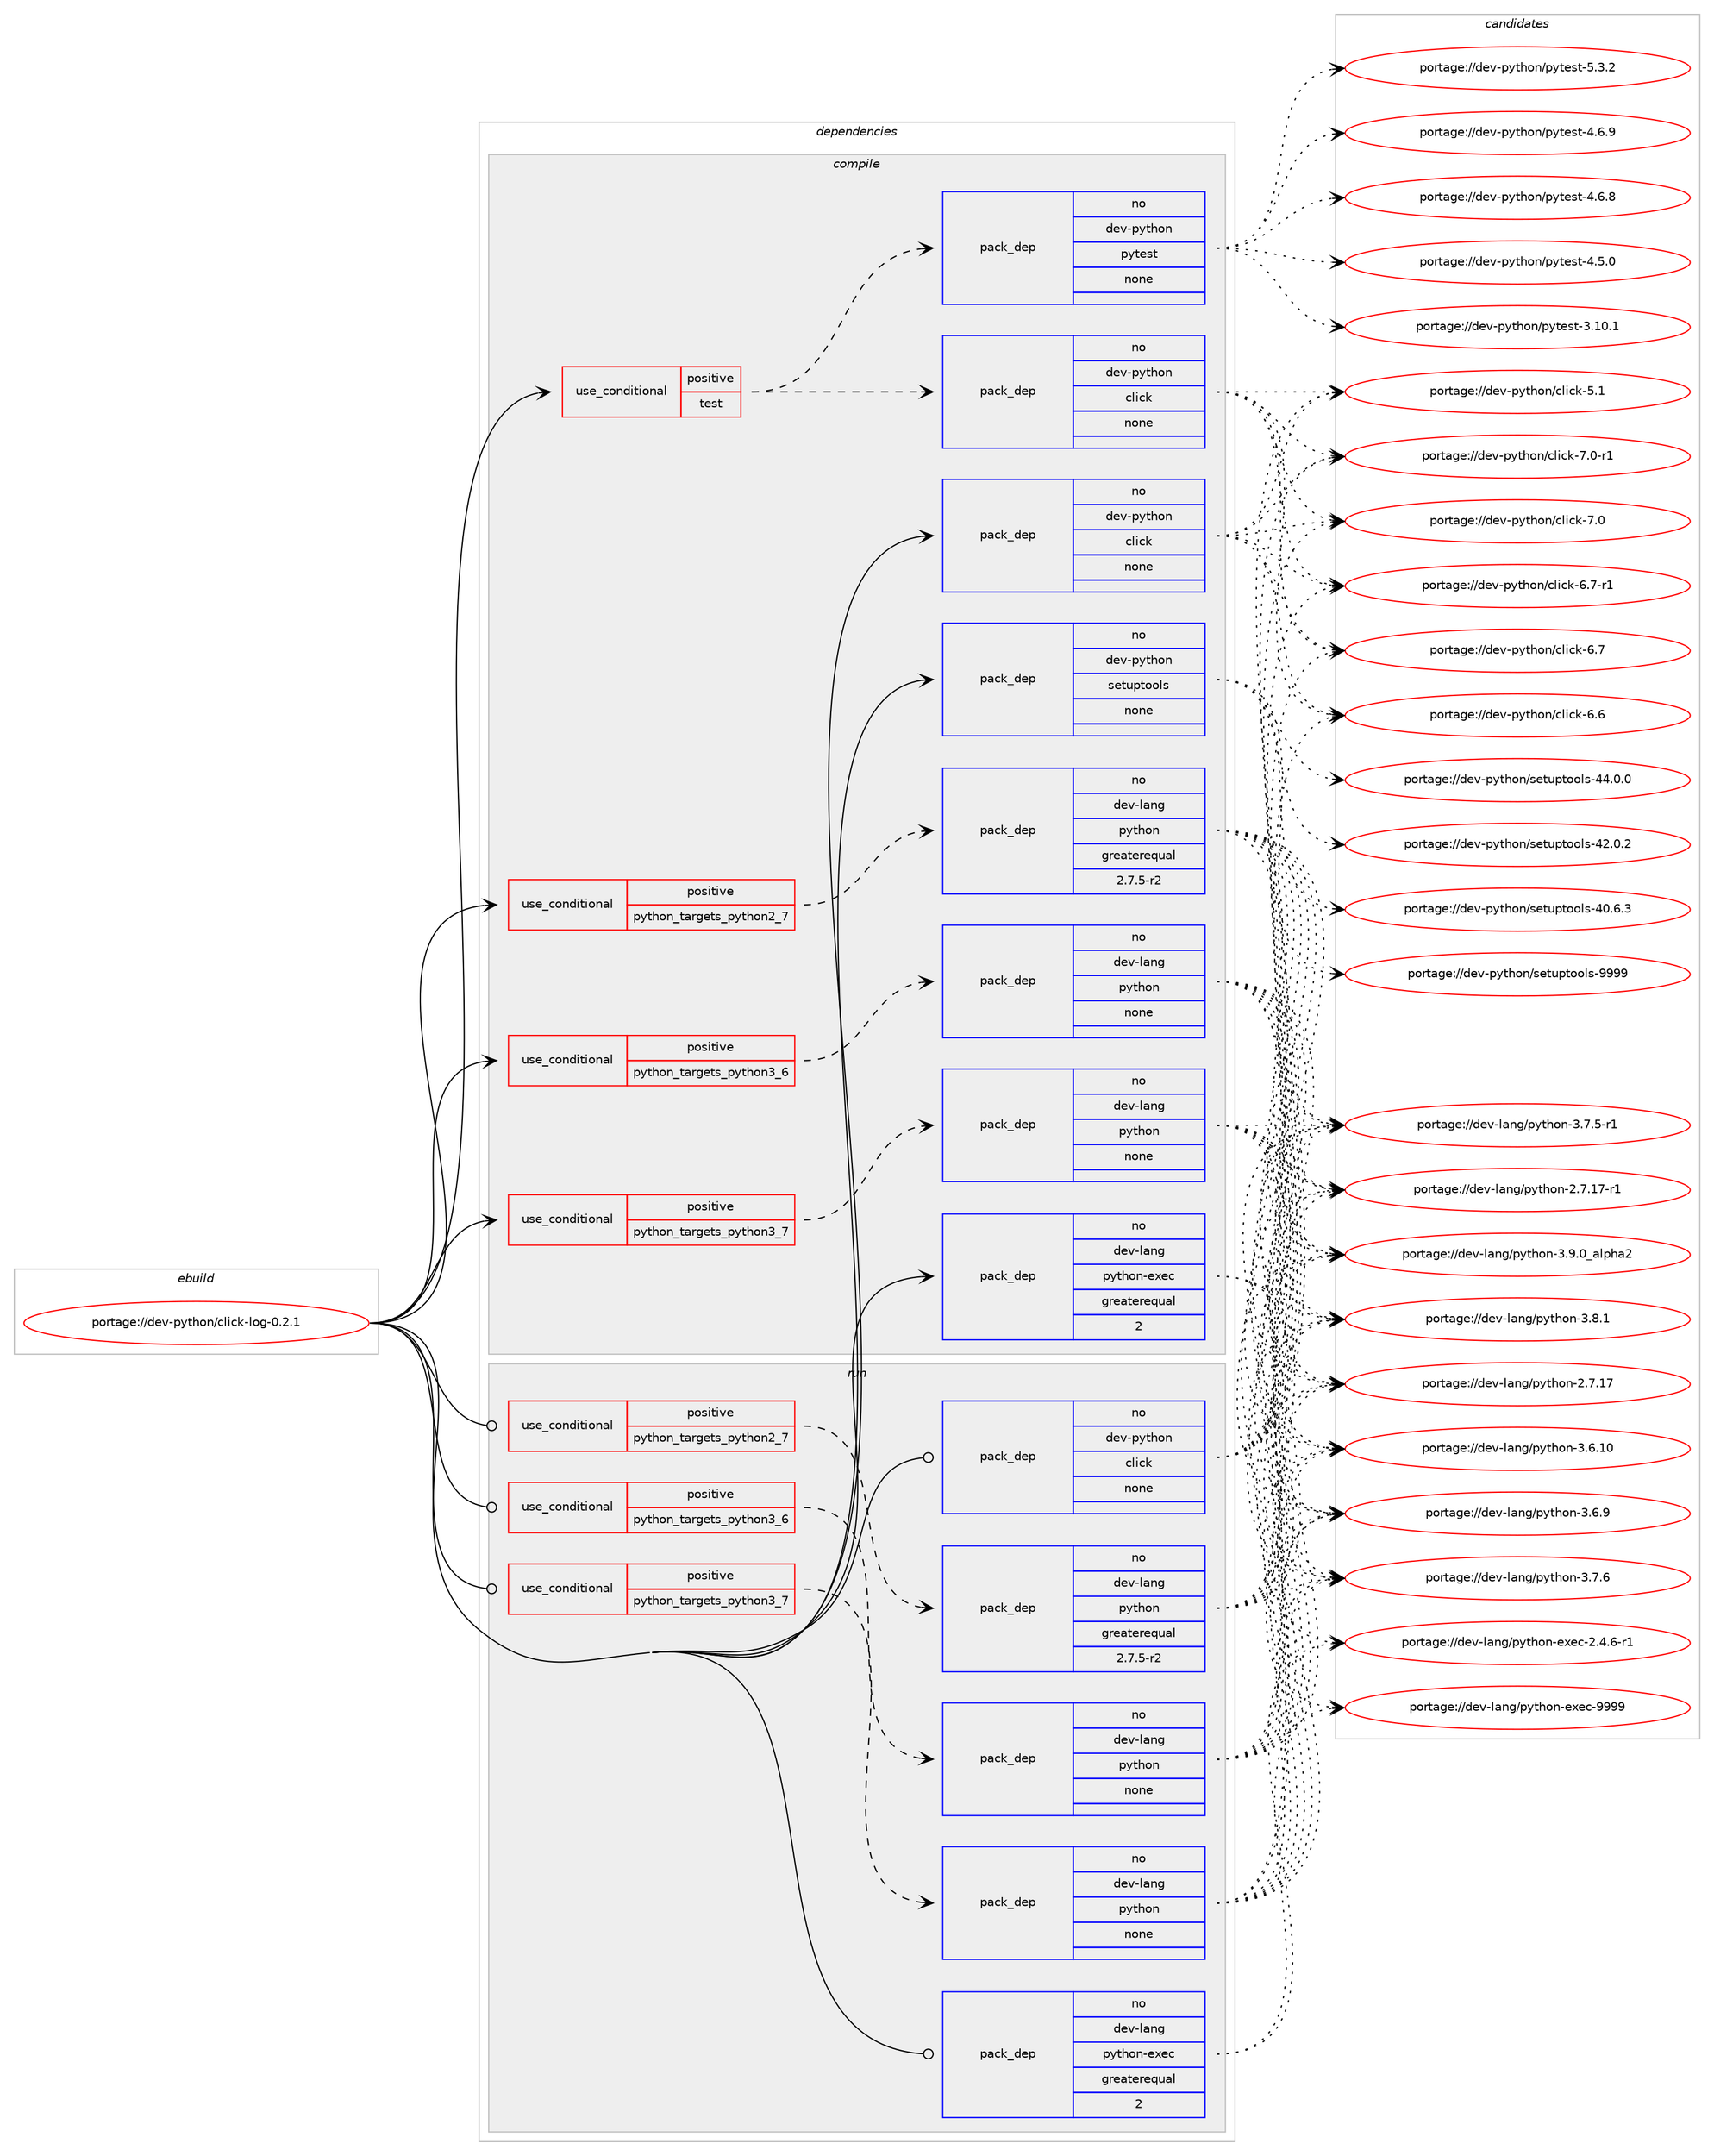 digraph prolog {

# *************
# Graph options
# *************

newrank=true;
concentrate=true;
compound=true;
graph [rankdir=LR,fontname=Helvetica,fontsize=10,ranksep=1.5];#, ranksep=2.5, nodesep=0.2];
edge  [arrowhead=vee];
node  [fontname=Helvetica,fontsize=10];

# **********
# The ebuild
# **********

subgraph cluster_leftcol {
color=gray;
label=<<i>ebuild</i>>;
id [label="portage://dev-python/click-log-0.2.1", color=red, width=4, href="../dev-python/click-log-0.2.1.svg"];
}

# ****************
# The dependencies
# ****************

subgraph cluster_midcol {
color=gray;
label=<<i>dependencies</i>>;
subgraph cluster_compile {
fillcolor="#eeeeee";
style=filled;
label=<<i>compile</i>>;
subgraph cond117675 {
dependency466844 [label=<<TABLE BORDER="0" CELLBORDER="1" CELLSPACING="0" CELLPADDING="4"><TR><TD ROWSPAN="3" CELLPADDING="10">use_conditional</TD></TR><TR><TD>positive</TD></TR><TR><TD>python_targets_python2_7</TD></TR></TABLE>>, shape=none, color=red];
subgraph pack344162 {
dependency466845 [label=<<TABLE BORDER="0" CELLBORDER="1" CELLSPACING="0" CELLPADDING="4" WIDTH="220"><TR><TD ROWSPAN="6" CELLPADDING="30">pack_dep</TD></TR><TR><TD WIDTH="110">no</TD></TR><TR><TD>dev-lang</TD></TR><TR><TD>python</TD></TR><TR><TD>greaterequal</TD></TR><TR><TD>2.7.5-r2</TD></TR></TABLE>>, shape=none, color=blue];
}
dependency466844:e -> dependency466845:w [weight=20,style="dashed",arrowhead="vee"];
}
id:e -> dependency466844:w [weight=20,style="solid",arrowhead="vee"];
subgraph cond117676 {
dependency466846 [label=<<TABLE BORDER="0" CELLBORDER="1" CELLSPACING="0" CELLPADDING="4"><TR><TD ROWSPAN="3" CELLPADDING="10">use_conditional</TD></TR><TR><TD>positive</TD></TR><TR><TD>python_targets_python3_6</TD></TR></TABLE>>, shape=none, color=red];
subgraph pack344163 {
dependency466847 [label=<<TABLE BORDER="0" CELLBORDER="1" CELLSPACING="0" CELLPADDING="4" WIDTH="220"><TR><TD ROWSPAN="6" CELLPADDING="30">pack_dep</TD></TR><TR><TD WIDTH="110">no</TD></TR><TR><TD>dev-lang</TD></TR><TR><TD>python</TD></TR><TR><TD>none</TD></TR><TR><TD></TD></TR></TABLE>>, shape=none, color=blue];
}
dependency466846:e -> dependency466847:w [weight=20,style="dashed",arrowhead="vee"];
}
id:e -> dependency466846:w [weight=20,style="solid",arrowhead="vee"];
subgraph cond117677 {
dependency466848 [label=<<TABLE BORDER="0" CELLBORDER="1" CELLSPACING="0" CELLPADDING="4"><TR><TD ROWSPAN="3" CELLPADDING="10">use_conditional</TD></TR><TR><TD>positive</TD></TR><TR><TD>python_targets_python3_7</TD></TR></TABLE>>, shape=none, color=red];
subgraph pack344164 {
dependency466849 [label=<<TABLE BORDER="0" CELLBORDER="1" CELLSPACING="0" CELLPADDING="4" WIDTH="220"><TR><TD ROWSPAN="6" CELLPADDING="30">pack_dep</TD></TR><TR><TD WIDTH="110">no</TD></TR><TR><TD>dev-lang</TD></TR><TR><TD>python</TD></TR><TR><TD>none</TD></TR><TR><TD></TD></TR></TABLE>>, shape=none, color=blue];
}
dependency466848:e -> dependency466849:w [weight=20,style="dashed",arrowhead="vee"];
}
id:e -> dependency466848:w [weight=20,style="solid",arrowhead="vee"];
subgraph cond117678 {
dependency466850 [label=<<TABLE BORDER="0" CELLBORDER="1" CELLSPACING="0" CELLPADDING="4"><TR><TD ROWSPAN="3" CELLPADDING="10">use_conditional</TD></TR><TR><TD>positive</TD></TR><TR><TD>test</TD></TR></TABLE>>, shape=none, color=red];
subgraph pack344165 {
dependency466851 [label=<<TABLE BORDER="0" CELLBORDER="1" CELLSPACING="0" CELLPADDING="4" WIDTH="220"><TR><TD ROWSPAN="6" CELLPADDING="30">pack_dep</TD></TR><TR><TD WIDTH="110">no</TD></TR><TR><TD>dev-python</TD></TR><TR><TD>pytest</TD></TR><TR><TD>none</TD></TR><TR><TD></TD></TR></TABLE>>, shape=none, color=blue];
}
dependency466850:e -> dependency466851:w [weight=20,style="dashed",arrowhead="vee"];
subgraph pack344166 {
dependency466852 [label=<<TABLE BORDER="0" CELLBORDER="1" CELLSPACING="0" CELLPADDING="4" WIDTH="220"><TR><TD ROWSPAN="6" CELLPADDING="30">pack_dep</TD></TR><TR><TD WIDTH="110">no</TD></TR><TR><TD>dev-python</TD></TR><TR><TD>click</TD></TR><TR><TD>none</TD></TR><TR><TD></TD></TR></TABLE>>, shape=none, color=blue];
}
dependency466850:e -> dependency466852:w [weight=20,style="dashed",arrowhead="vee"];
}
id:e -> dependency466850:w [weight=20,style="solid",arrowhead="vee"];
subgraph pack344167 {
dependency466853 [label=<<TABLE BORDER="0" CELLBORDER="1" CELLSPACING="0" CELLPADDING="4" WIDTH="220"><TR><TD ROWSPAN="6" CELLPADDING="30">pack_dep</TD></TR><TR><TD WIDTH="110">no</TD></TR><TR><TD>dev-lang</TD></TR><TR><TD>python-exec</TD></TR><TR><TD>greaterequal</TD></TR><TR><TD>2</TD></TR></TABLE>>, shape=none, color=blue];
}
id:e -> dependency466853:w [weight=20,style="solid",arrowhead="vee"];
subgraph pack344168 {
dependency466854 [label=<<TABLE BORDER="0" CELLBORDER="1" CELLSPACING="0" CELLPADDING="4" WIDTH="220"><TR><TD ROWSPAN="6" CELLPADDING="30">pack_dep</TD></TR><TR><TD WIDTH="110">no</TD></TR><TR><TD>dev-python</TD></TR><TR><TD>click</TD></TR><TR><TD>none</TD></TR><TR><TD></TD></TR></TABLE>>, shape=none, color=blue];
}
id:e -> dependency466854:w [weight=20,style="solid",arrowhead="vee"];
subgraph pack344169 {
dependency466855 [label=<<TABLE BORDER="0" CELLBORDER="1" CELLSPACING="0" CELLPADDING="4" WIDTH="220"><TR><TD ROWSPAN="6" CELLPADDING="30">pack_dep</TD></TR><TR><TD WIDTH="110">no</TD></TR><TR><TD>dev-python</TD></TR><TR><TD>setuptools</TD></TR><TR><TD>none</TD></TR><TR><TD></TD></TR></TABLE>>, shape=none, color=blue];
}
id:e -> dependency466855:w [weight=20,style="solid",arrowhead="vee"];
}
subgraph cluster_compileandrun {
fillcolor="#eeeeee";
style=filled;
label=<<i>compile and run</i>>;
}
subgraph cluster_run {
fillcolor="#eeeeee";
style=filled;
label=<<i>run</i>>;
subgraph cond117679 {
dependency466856 [label=<<TABLE BORDER="0" CELLBORDER="1" CELLSPACING="0" CELLPADDING="4"><TR><TD ROWSPAN="3" CELLPADDING="10">use_conditional</TD></TR><TR><TD>positive</TD></TR><TR><TD>python_targets_python2_7</TD></TR></TABLE>>, shape=none, color=red];
subgraph pack344170 {
dependency466857 [label=<<TABLE BORDER="0" CELLBORDER="1" CELLSPACING="0" CELLPADDING="4" WIDTH="220"><TR><TD ROWSPAN="6" CELLPADDING="30">pack_dep</TD></TR><TR><TD WIDTH="110">no</TD></TR><TR><TD>dev-lang</TD></TR><TR><TD>python</TD></TR><TR><TD>greaterequal</TD></TR><TR><TD>2.7.5-r2</TD></TR></TABLE>>, shape=none, color=blue];
}
dependency466856:e -> dependency466857:w [weight=20,style="dashed",arrowhead="vee"];
}
id:e -> dependency466856:w [weight=20,style="solid",arrowhead="odot"];
subgraph cond117680 {
dependency466858 [label=<<TABLE BORDER="0" CELLBORDER="1" CELLSPACING="0" CELLPADDING="4"><TR><TD ROWSPAN="3" CELLPADDING="10">use_conditional</TD></TR><TR><TD>positive</TD></TR><TR><TD>python_targets_python3_6</TD></TR></TABLE>>, shape=none, color=red];
subgraph pack344171 {
dependency466859 [label=<<TABLE BORDER="0" CELLBORDER="1" CELLSPACING="0" CELLPADDING="4" WIDTH="220"><TR><TD ROWSPAN="6" CELLPADDING="30">pack_dep</TD></TR><TR><TD WIDTH="110">no</TD></TR><TR><TD>dev-lang</TD></TR><TR><TD>python</TD></TR><TR><TD>none</TD></TR><TR><TD></TD></TR></TABLE>>, shape=none, color=blue];
}
dependency466858:e -> dependency466859:w [weight=20,style="dashed",arrowhead="vee"];
}
id:e -> dependency466858:w [weight=20,style="solid",arrowhead="odot"];
subgraph cond117681 {
dependency466860 [label=<<TABLE BORDER="0" CELLBORDER="1" CELLSPACING="0" CELLPADDING="4"><TR><TD ROWSPAN="3" CELLPADDING="10">use_conditional</TD></TR><TR><TD>positive</TD></TR><TR><TD>python_targets_python3_7</TD></TR></TABLE>>, shape=none, color=red];
subgraph pack344172 {
dependency466861 [label=<<TABLE BORDER="0" CELLBORDER="1" CELLSPACING="0" CELLPADDING="4" WIDTH="220"><TR><TD ROWSPAN="6" CELLPADDING="30">pack_dep</TD></TR><TR><TD WIDTH="110">no</TD></TR><TR><TD>dev-lang</TD></TR><TR><TD>python</TD></TR><TR><TD>none</TD></TR><TR><TD></TD></TR></TABLE>>, shape=none, color=blue];
}
dependency466860:e -> dependency466861:w [weight=20,style="dashed",arrowhead="vee"];
}
id:e -> dependency466860:w [weight=20,style="solid",arrowhead="odot"];
subgraph pack344173 {
dependency466862 [label=<<TABLE BORDER="0" CELLBORDER="1" CELLSPACING="0" CELLPADDING="4" WIDTH="220"><TR><TD ROWSPAN="6" CELLPADDING="30">pack_dep</TD></TR><TR><TD WIDTH="110">no</TD></TR><TR><TD>dev-lang</TD></TR><TR><TD>python-exec</TD></TR><TR><TD>greaterequal</TD></TR><TR><TD>2</TD></TR></TABLE>>, shape=none, color=blue];
}
id:e -> dependency466862:w [weight=20,style="solid",arrowhead="odot"];
subgraph pack344174 {
dependency466863 [label=<<TABLE BORDER="0" CELLBORDER="1" CELLSPACING="0" CELLPADDING="4" WIDTH="220"><TR><TD ROWSPAN="6" CELLPADDING="30">pack_dep</TD></TR><TR><TD WIDTH="110">no</TD></TR><TR><TD>dev-python</TD></TR><TR><TD>click</TD></TR><TR><TD>none</TD></TR><TR><TD></TD></TR></TABLE>>, shape=none, color=blue];
}
id:e -> dependency466863:w [weight=20,style="solid",arrowhead="odot"];
}
}

# **************
# The candidates
# **************

subgraph cluster_choices {
rank=same;
color=gray;
label=<<i>candidates</i>>;

subgraph choice344162 {
color=black;
nodesep=1;
choice10010111845108971101034711212111610411111045514657464895971081121049750 [label="portage://dev-lang/python-3.9.0_alpha2", color=red, width=4,href="../dev-lang/python-3.9.0_alpha2.svg"];
choice100101118451089711010347112121116104111110455146564649 [label="portage://dev-lang/python-3.8.1", color=red, width=4,href="../dev-lang/python-3.8.1.svg"];
choice100101118451089711010347112121116104111110455146554654 [label="portage://dev-lang/python-3.7.6", color=red, width=4,href="../dev-lang/python-3.7.6.svg"];
choice1001011184510897110103471121211161041111104551465546534511449 [label="portage://dev-lang/python-3.7.5-r1", color=red, width=4,href="../dev-lang/python-3.7.5-r1.svg"];
choice100101118451089711010347112121116104111110455146544657 [label="portage://dev-lang/python-3.6.9", color=red, width=4,href="../dev-lang/python-3.6.9.svg"];
choice10010111845108971101034711212111610411111045514654464948 [label="portage://dev-lang/python-3.6.10", color=red, width=4,href="../dev-lang/python-3.6.10.svg"];
choice100101118451089711010347112121116104111110455046554649554511449 [label="portage://dev-lang/python-2.7.17-r1", color=red, width=4,href="../dev-lang/python-2.7.17-r1.svg"];
choice10010111845108971101034711212111610411111045504655464955 [label="portage://dev-lang/python-2.7.17", color=red, width=4,href="../dev-lang/python-2.7.17.svg"];
dependency466845:e -> choice10010111845108971101034711212111610411111045514657464895971081121049750:w [style=dotted,weight="100"];
dependency466845:e -> choice100101118451089711010347112121116104111110455146564649:w [style=dotted,weight="100"];
dependency466845:e -> choice100101118451089711010347112121116104111110455146554654:w [style=dotted,weight="100"];
dependency466845:e -> choice1001011184510897110103471121211161041111104551465546534511449:w [style=dotted,weight="100"];
dependency466845:e -> choice100101118451089711010347112121116104111110455146544657:w [style=dotted,weight="100"];
dependency466845:e -> choice10010111845108971101034711212111610411111045514654464948:w [style=dotted,weight="100"];
dependency466845:e -> choice100101118451089711010347112121116104111110455046554649554511449:w [style=dotted,weight="100"];
dependency466845:e -> choice10010111845108971101034711212111610411111045504655464955:w [style=dotted,weight="100"];
}
subgraph choice344163 {
color=black;
nodesep=1;
choice10010111845108971101034711212111610411111045514657464895971081121049750 [label="portage://dev-lang/python-3.9.0_alpha2", color=red, width=4,href="../dev-lang/python-3.9.0_alpha2.svg"];
choice100101118451089711010347112121116104111110455146564649 [label="portage://dev-lang/python-3.8.1", color=red, width=4,href="../dev-lang/python-3.8.1.svg"];
choice100101118451089711010347112121116104111110455146554654 [label="portage://dev-lang/python-3.7.6", color=red, width=4,href="../dev-lang/python-3.7.6.svg"];
choice1001011184510897110103471121211161041111104551465546534511449 [label="portage://dev-lang/python-3.7.5-r1", color=red, width=4,href="../dev-lang/python-3.7.5-r1.svg"];
choice100101118451089711010347112121116104111110455146544657 [label="portage://dev-lang/python-3.6.9", color=red, width=4,href="../dev-lang/python-3.6.9.svg"];
choice10010111845108971101034711212111610411111045514654464948 [label="portage://dev-lang/python-3.6.10", color=red, width=4,href="../dev-lang/python-3.6.10.svg"];
choice100101118451089711010347112121116104111110455046554649554511449 [label="portage://dev-lang/python-2.7.17-r1", color=red, width=4,href="../dev-lang/python-2.7.17-r1.svg"];
choice10010111845108971101034711212111610411111045504655464955 [label="portage://dev-lang/python-2.7.17", color=red, width=4,href="../dev-lang/python-2.7.17.svg"];
dependency466847:e -> choice10010111845108971101034711212111610411111045514657464895971081121049750:w [style=dotted,weight="100"];
dependency466847:e -> choice100101118451089711010347112121116104111110455146564649:w [style=dotted,weight="100"];
dependency466847:e -> choice100101118451089711010347112121116104111110455146554654:w [style=dotted,weight="100"];
dependency466847:e -> choice1001011184510897110103471121211161041111104551465546534511449:w [style=dotted,weight="100"];
dependency466847:e -> choice100101118451089711010347112121116104111110455146544657:w [style=dotted,weight="100"];
dependency466847:e -> choice10010111845108971101034711212111610411111045514654464948:w [style=dotted,weight="100"];
dependency466847:e -> choice100101118451089711010347112121116104111110455046554649554511449:w [style=dotted,weight="100"];
dependency466847:e -> choice10010111845108971101034711212111610411111045504655464955:w [style=dotted,weight="100"];
}
subgraph choice344164 {
color=black;
nodesep=1;
choice10010111845108971101034711212111610411111045514657464895971081121049750 [label="portage://dev-lang/python-3.9.0_alpha2", color=red, width=4,href="../dev-lang/python-3.9.0_alpha2.svg"];
choice100101118451089711010347112121116104111110455146564649 [label="portage://dev-lang/python-3.8.1", color=red, width=4,href="../dev-lang/python-3.8.1.svg"];
choice100101118451089711010347112121116104111110455146554654 [label="portage://dev-lang/python-3.7.6", color=red, width=4,href="../dev-lang/python-3.7.6.svg"];
choice1001011184510897110103471121211161041111104551465546534511449 [label="portage://dev-lang/python-3.7.5-r1", color=red, width=4,href="../dev-lang/python-3.7.5-r1.svg"];
choice100101118451089711010347112121116104111110455146544657 [label="portage://dev-lang/python-3.6.9", color=red, width=4,href="../dev-lang/python-3.6.9.svg"];
choice10010111845108971101034711212111610411111045514654464948 [label="portage://dev-lang/python-3.6.10", color=red, width=4,href="../dev-lang/python-3.6.10.svg"];
choice100101118451089711010347112121116104111110455046554649554511449 [label="portage://dev-lang/python-2.7.17-r1", color=red, width=4,href="../dev-lang/python-2.7.17-r1.svg"];
choice10010111845108971101034711212111610411111045504655464955 [label="portage://dev-lang/python-2.7.17", color=red, width=4,href="../dev-lang/python-2.7.17.svg"];
dependency466849:e -> choice10010111845108971101034711212111610411111045514657464895971081121049750:w [style=dotted,weight="100"];
dependency466849:e -> choice100101118451089711010347112121116104111110455146564649:w [style=dotted,weight="100"];
dependency466849:e -> choice100101118451089711010347112121116104111110455146554654:w [style=dotted,weight="100"];
dependency466849:e -> choice1001011184510897110103471121211161041111104551465546534511449:w [style=dotted,weight="100"];
dependency466849:e -> choice100101118451089711010347112121116104111110455146544657:w [style=dotted,weight="100"];
dependency466849:e -> choice10010111845108971101034711212111610411111045514654464948:w [style=dotted,weight="100"];
dependency466849:e -> choice100101118451089711010347112121116104111110455046554649554511449:w [style=dotted,weight="100"];
dependency466849:e -> choice10010111845108971101034711212111610411111045504655464955:w [style=dotted,weight="100"];
}
subgraph choice344165 {
color=black;
nodesep=1;
choice1001011184511212111610411111047112121116101115116455346514650 [label="portage://dev-python/pytest-5.3.2", color=red, width=4,href="../dev-python/pytest-5.3.2.svg"];
choice1001011184511212111610411111047112121116101115116455246544657 [label="portage://dev-python/pytest-4.6.9", color=red, width=4,href="../dev-python/pytest-4.6.9.svg"];
choice1001011184511212111610411111047112121116101115116455246544656 [label="portage://dev-python/pytest-4.6.8", color=red, width=4,href="../dev-python/pytest-4.6.8.svg"];
choice1001011184511212111610411111047112121116101115116455246534648 [label="portage://dev-python/pytest-4.5.0", color=red, width=4,href="../dev-python/pytest-4.5.0.svg"];
choice100101118451121211161041111104711212111610111511645514649484649 [label="portage://dev-python/pytest-3.10.1", color=red, width=4,href="../dev-python/pytest-3.10.1.svg"];
dependency466851:e -> choice1001011184511212111610411111047112121116101115116455346514650:w [style=dotted,weight="100"];
dependency466851:e -> choice1001011184511212111610411111047112121116101115116455246544657:w [style=dotted,weight="100"];
dependency466851:e -> choice1001011184511212111610411111047112121116101115116455246544656:w [style=dotted,weight="100"];
dependency466851:e -> choice1001011184511212111610411111047112121116101115116455246534648:w [style=dotted,weight="100"];
dependency466851:e -> choice100101118451121211161041111104711212111610111511645514649484649:w [style=dotted,weight="100"];
}
subgraph choice344166 {
color=black;
nodesep=1;
choice10010111845112121116104111110479910810599107455546484511449 [label="portage://dev-python/click-7.0-r1", color=red, width=4,href="../dev-python/click-7.0-r1.svg"];
choice1001011184511212111610411111047991081059910745554648 [label="portage://dev-python/click-7.0", color=red, width=4,href="../dev-python/click-7.0.svg"];
choice10010111845112121116104111110479910810599107455446554511449 [label="portage://dev-python/click-6.7-r1", color=red, width=4,href="../dev-python/click-6.7-r1.svg"];
choice1001011184511212111610411111047991081059910745544655 [label="portage://dev-python/click-6.7", color=red, width=4,href="../dev-python/click-6.7.svg"];
choice1001011184511212111610411111047991081059910745544654 [label="portage://dev-python/click-6.6", color=red, width=4,href="../dev-python/click-6.6.svg"];
choice1001011184511212111610411111047991081059910745534649 [label="portage://dev-python/click-5.1", color=red, width=4,href="../dev-python/click-5.1.svg"];
dependency466852:e -> choice10010111845112121116104111110479910810599107455546484511449:w [style=dotted,weight="100"];
dependency466852:e -> choice1001011184511212111610411111047991081059910745554648:w [style=dotted,weight="100"];
dependency466852:e -> choice10010111845112121116104111110479910810599107455446554511449:w [style=dotted,weight="100"];
dependency466852:e -> choice1001011184511212111610411111047991081059910745544655:w [style=dotted,weight="100"];
dependency466852:e -> choice1001011184511212111610411111047991081059910745544654:w [style=dotted,weight="100"];
dependency466852:e -> choice1001011184511212111610411111047991081059910745534649:w [style=dotted,weight="100"];
}
subgraph choice344167 {
color=black;
nodesep=1;
choice10010111845108971101034711212111610411111045101120101994557575757 [label="portage://dev-lang/python-exec-9999", color=red, width=4,href="../dev-lang/python-exec-9999.svg"];
choice10010111845108971101034711212111610411111045101120101994550465246544511449 [label="portage://dev-lang/python-exec-2.4.6-r1", color=red, width=4,href="../dev-lang/python-exec-2.4.6-r1.svg"];
dependency466853:e -> choice10010111845108971101034711212111610411111045101120101994557575757:w [style=dotted,weight="100"];
dependency466853:e -> choice10010111845108971101034711212111610411111045101120101994550465246544511449:w [style=dotted,weight="100"];
}
subgraph choice344168 {
color=black;
nodesep=1;
choice10010111845112121116104111110479910810599107455546484511449 [label="portage://dev-python/click-7.0-r1", color=red, width=4,href="../dev-python/click-7.0-r1.svg"];
choice1001011184511212111610411111047991081059910745554648 [label="portage://dev-python/click-7.0", color=red, width=4,href="../dev-python/click-7.0.svg"];
choice10010111845112121116104111110479910810599107455446554511449 [label="portage://dev-python/click-6.7-r1", color=red, width=4,href="../dev-python/click-6.7-r1.svg"];
choice1001011184511212111610411111047991081059910745544655 [label="portage://dev-python/click-6.7", color=red, width=4,href="../dev-python/click-6.7.svg"];
choice1001011184511212111610411111047991081059910745544654 [label="portage://dev-python/click-6.6", color=red, width=4,href="../dev-python/click-6.6.svg"];
choice1001011184511212111610411111047991081059910745534649 [label="portage://dev-python/click-5.1", color=red, width=4,href="../dev-python/click-5.1.svg"];
dependency466854:e -> choice10010111845112121116104111110479910810599107455546484511449:w [style=dotted,weight="100"];
dependency466854:e -> choice1001011184511212111610411111047991081059910745554648:w [style=dotted,weight="100"];
dependency466854:e -> choice10010111845112121116104111110479910810599107455446554511449:w [style=dotted,weight="100"];
dependency466854:e -> choice1001011184511212111610411111047991081059910745544655:w [style=dotted,weight="100"];
dependency466854:e -> choice1001011184511212111610411111047991081059910745544654:w [style=dotted,weight="100"];
dependency466854:e -> choice1001011184511212111610411111047991081059910745534649:w [style=dotted,weight="100"];
}
subgraph choice344169 {
color=black;
nodesep=1;
choice10010111845112121116104111110471151011161171121161111111081154557575757 [label="portage://dev-python/setuptools-9999", color=red, width=4,href="../dev-python/setuptools-9999.svg"];
choice100101118451121211161041111104711510111611711211611111110811545525246484648 [label="portage://dev-python/setuptools-44.0.0", color=red, width=4,href="../dev-python/setuptools-44.0.0.svg"];
choice100101118451121211161041111104711510111611711211611111110811545525046484650 [label="portage://dev-python/setuptools-42.0.2", color=red, width=4,href="../dev-python/setuptools-42.0.2.svg"];
choice100101118451121211161041111104711510111611711211611111110811545524846544651 [label="portage://dev-python/setuptools-40.6.3", color=red, width=4,href="../dev-python/setuptools-40.6.3.svg"];
dependency466855:e -> choice10010111845112121116104111110471151011161171121161111111081154557575757:w [style=dotted,weight="100"];
dependency466855:e -> choice100101118451121211161041111104711510111611711211611111110811545525246484648:w [style=dotted,weight="100"];
dependency466855:e -> choice100101118451121211161041111104711510111611711211611111110811545525046484650:w [style=dotted,weight="100"];
dependency466855:e -> choice100101118451121211161041111104711510111611711211611111110811545524846544651:w [style=dotted,weight="100"];
}
subgraph choice344170 {
color=black;
nodesep=1;
choice10010111845108971101034711212111610411111045514657464895971081121049750 [label="portage://dev-lang/python-3.9.0_alpha2", color=red, width=4,href="../dev-lang/python-3.9.0_alpha2.svg"];
choice100101118451089711010347112121116104111110455146564649 [label="portage://dev-lang/python-3.8.1", color=red, width=4,href="../dev-lang/python-3.8.1.svg"];
choice100101118451089711010347112121116104111110455146554654 [label="portage://dev-lang/python-3.7.6", color=red, width=4,href="../dev-lang/python-3.7.6.svg"];
choice1001011184510897110103471121211161041111104551465546534511449 [label="portage://dev-lang/python-3.7.5-r1", color=red, width=4,href="../dev-lang/python-3.7.5-r1.svg"];
choice100101118451089711010347112121116104111110455146544657 [label="portage://dev-lang/python-3.6.9", color=red, width=4,href="../dev-lang/python-3.6.9.svg"];
choice10010111845108971101034711212111610411111045514654464948 [label="portage://dev-lang/python-3.6.10", color=red, width=4,href="../dev-lang/python-3.6.10.svg"];
choice100101118451089711010347112121116104111110455046554649554511449 [label="portage://dev-lang/python-2.7.17-r1", color=red, width=4,href="../dev-lang/python-2.7.17-r1.svg"];
choice10010111845108971101034711212111610411111045504655464955 [label="portage://dev-lang/python-2.7.17", color=red, width=4,href="../dev-lang/python-2.7.17.svg"];
dependency466857:e -> choice10010111845108971101034711212111610411111045514657464895971081121049750:w [style=dotted,weight="100"];
dependency466857:e -> choice100101118451089711010347112121116104111110455146564649:w [style=dotted,weight="100"];
dependency466857:e -> choice100101118451089711010347112121116104111110455146554654:w [style=dotted,weight="100"];
dependency466857:e -> choice1001011184510897110103471121211161041111104551465546534511449:w [style=dotted,weight="100"];
dependency466857:e -> choice100101118451089711010347112121116104111110455146544657:w [style=dotted,weight="100"];
dependency466857:e -> choice10010111845108971101034711212111610411111045514654464948:w [style=dotted,weight="100"];
dependency466857:e -> choice100101118451089711010347112121116104111110455046554649554511449:w [style=dotted,weight="100"];
dependency466857:e -> choice10010111845108971101034711212111610411111045504655464955:w [style=dotted,weight="100"];
}
subgraph choice344171 {
color=black;
nodesep=1;
choice10010111845108971101034711212111610411111045514657464895971081121049750 [label="portage://dev-lang/python-3.9.0_alpha2", color=red, width=4,href="../dev-lang/python-3.9.0_alpha2.svg"];
choice100101118451089711010347112121116104111110455146564649 [label="portage://dev-lang/python-3.8.1", color=red, width=4,href="../dev-lang/python-3.8.1.svg"];
choice100101118451089711010347112121116104111110455146554654 [label="portage://dev-lang/python-3.7.6", color=red, width=4,href="../dev-lang/python-3.7.6.svg"];
choice1001011184510897110103471121211161041111104551465546534511449 [label="portage://dev-lang/python-3.7.5-r1", color=red, width=4,href="../dev-lang/python-3.7.5-r1.svg"];
choice100101118451089711010347112121116104111110455146544657 [label="portage://dev-lang/python-3.6.9", color=red, width=4,href="../dev-lang/python-3.6.9.svg"];
choice10010111845108971101034711212111610411111045514654464948 [label="portage://dev-lang/python-3.6.10", color=red, width=4,href="../dev-lang/python-3.6.10.svg"];
choice100101118451089711010347112121116104111110455046554649554511449 [label="portage://dev-lang/python-2.7.17-r1", color=red, width=4,href="../dev-lang/python-2.7.17-r1.svg"];
choice10010111845108971101034711212111610411111045504655464955 [label="portage://dev-lang/python-2.7.17", color=red, width=4,href="../dev-lang/python-2.7.17.svg"];
dependency466859:e -> choice10010111845108971101034711212111610411111045514657464895971081121049750:w [style=dotted,weight="100"];
dependency466859:e -> choice100101118451089711010347112121116104111110455146564649:w [style=dotted,weight="100"];
dependency466859:e -> choice100101118451089711010347112121116104111110455146554654:w [style=dotted,weight="100"];
dependency466859:e -> choice1001011184510897110103471121211161041111104551465546534511449:w [style=dotted,weight="100"];
dependency466859:e -> choice100101118451089711010347112121116104111110455146544657:w [style=dotted,weight="100"];
dependency466859:e -> choice10010111845108971101034711212111610411111045514654464948:w [style=dotted,weight="100"];
dependency466859:e -> choice100101118451089711010347112121116104111110455046554649554511449:w [style=dotted,weight="100"];
dependency466859:e -> choice10010111845108971101034711212111610411111045504655464955:w [style=dotted,weight="100"];
}
subgraph choice344172 {
color=black;
nodesep=1;
choice10010111845108971101034711212111610411111045514657464895971081121049750 [label="portage://dev-lang/python-3.9.0_alpha2", color=red, width=4,href="../dev-lang/python-3.9.0_alpha2.svg"];
choice100101118451089711010347112121116104111110455146564649 [label="portage://dev-lang/python-3.8.1", color=red, width=4,href="../dev-lang/python-3.8.1.svg"];
choice100101118451089711010347112121116104111110455146554654 [label="portage://dev-lang/python-3.7.6", color=red, width=4,href="../dev-lang/python-3.7.6.svg"];
choice1001011184510897110103471121211161041111104551465546534511449 [label="portage://dev-lang/python-3.7.5-r1", color=red, width=4,href="../dev-lang/python-3.7.5-r1.svg"];
choice100101118451089711010347112121116104111110455146544657 [label="portage://dev-lang/python-3.6.9", color=red, width=4,href="../dev-lang/python-3.6.9.svg"];
choice10010111845108971101034711212111610411111045514654464948 [label="portage://dev-lang/python-3.6.10", color=red, width=4,href="../dev-lang/python-3.6.10.svg"];
choice100101118451089711010347112121116104111110455046554649554511449 [label="portage://dev-lang/python-2.7.17-r1", color=red, width=4,href="../dev-lang/python-2.7.17-r1.svg"];
choice10010111845108971101034711212111610411111045504655464955 [label="portage://dev-lang/python-2.7.17", color=red, width=4,href="../dev-lang/python-2.7.17.svg"];
dependency466861:e -> choice10010111845108971101034711212111610411111045514657464895971081121049750:w [style=dotted,weight="100"];
dependency466861:e -> choice100101118451089711010347112121116104111110455146564649:w [style=dotted,weight="100"];
dependency466861:e -> choice100101118451089711010347112121116104111110455146554654:w [style=dotted,weight="100"];
dependency466861:e -> choice1001011184510897110103471121211161041111104551465546534511449:w [style=dotted,weight="100"];
dependency466861:e -> choice100101118451089711010347112121116104111110455146544657:w [style=dotted,weight="100"];
dependency466861:e -> choice10010111845108971101034711212111610411111045514654464948:w [style=dotted,weight="100"];
dependency466861:e -> choice100101118451089711010347112121116104111110455046554649554511449:w [style=dotted,weight="100"];
dependency466861:e -> choice10010111845108971101034711212111610411111045504655464955:w [style=dotted,weight="100"];
}
subgraph choice344173 {
color=black;
nodesep=1;
choice10010111845108971101034711212111610411111045101120101994557575757 [label="portage://dev-lang/python-exec-9999", color=red, width=4,href="../dev-lang/python-exec-9999.svg"];
choice10010111845108971101034711212111610411111045101120101994550465246544511449 [label="portage://dev-lang/python-exec-2.4.6-r1", color=red, width=4,href="../dev-lang/python-exec-2.4.6-r1.svg"];
dependency466862:e -> choice10010111845108971101034711212111610411111045101120101994557575757:w [style=dotted,weight="100"];
dependency466862:e -> choice10010111845108971101034711212111610411111045101120101994550465246544511449:w [style=dotted,weight="100"];
}
subgraph choice344174 {
color=black;
nodesep=1;
choice10010111845112121116104111110479910810599107455546484511449 [label="portage://dev-python/click-7.0-r1", color=red, width=4,href="../dev-python/click-7.0-r1.svg"];
choice1001011184511212111610411111047991081059910745554648 [label="portage://dev-python/click-7.0", color=red, width=4,href="../dev-python/click-7.0.svg"];
choice10010111845112121116104111110479910810599107455446554511449 [label="portage://dev-python/click-6.7-r1", color=red, width=4,href="../dev-python/click-6.7-r1.svg"];
choice1001011184511212111610411111047991081059910745544655 [label="portage://dev-python/click-6.7", color=red, width=4,href="../dev-python/click-6.7.svg"];
choice1001011184511212111610411111047991081059910745544654 [label="portage://dev-python/click-6.6", color=red, width=4,href="../dev-python/click-6.6.svg"];
choice1001011184511212111610411111047991081059910745534649 [label="portage://dev-python/click-5.1", color=red, width=4,href="../dev-python/click-5.1.svg"];
dependency466863:e -> choice10010111845112121116104111110479910810599107455546484511449:w [style=dotted,weight="100"];
dependency466863:e -> choice1001011184511212111610411111047991081059910745554648:w [style=dotted,weight="100"];
dependency466863:e -> choice10010111845112121116104111110479910810599107455446554511449:w [style=dotted,weight="100"];
dependency466863:e -> choice1001011184511212111610411111047991081059910745544655:w [style=dotted,weight="100"];
dependency466863:e -> choice1001011184511212111610411111047991081059910745544654:w [style=dotted,weight="100"];
dependency466863:e -> choice1001011184511212111610411111047991081059910745534649:w [style=dotted,weight="100"];
}
}

}
